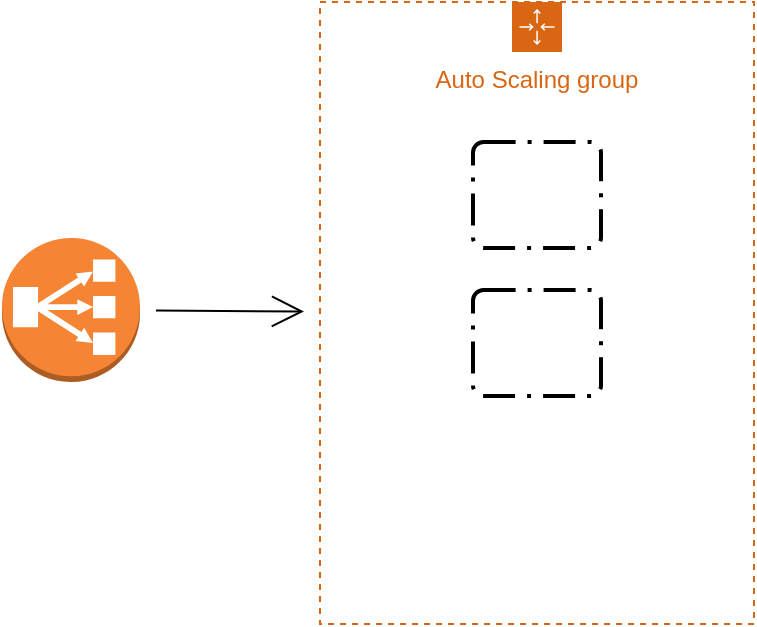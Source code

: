 <mxfile version="15.3.5" type="device"><diagram id="v8YDGqWk4QG72rGSGv4k" name="Page-1"><mxGraphModel dx="946" dy="589" grid="0" gridSize="10" guides="1" tooltips="1" connect="1" arrows="1" fold="1" page="0" pageScale="1" pageWidth="827" pageHeight="1169" math="0" shadow="0"><root><mxCell id="0"/><mxCell id="1" parent="0"/><mxCell id="zLeW1ti_WbJfe0GKjjw--6" style="edgeStyle=none;curved=1;rounded=0;orthogonalLoop=1;jettySize=auto;html=1;endArrow=open;startSize=14;endSize=14;sourcePerimeterSpacing=8;targetPerimeterSpacing=8;" edge="1" parent="1" source="zLeW1ti_WbJfe0GKjjw--1" target="zLeW1ti_WbJfe0GKjjw--2"><mxGeometry relative="1" as="geometry"/></mxCell><mxCell id="zLeW1ti_WbJfe0GKjjw--1" value="" style="outlineConnect=0;dashed=0;verticalLabelPosition=bottom;verticalAlign=top;align=center;html=1;shape=mxgraph.aws3.classic_load_balancer;fillColor=#F58534;gradientColor=none;hachureGap=4;pointerEvents=0;" vertex="1" parent="1"><mxGeometry x="129" y="154" width="69" height="72" as="geometry"/></mxCell><mxCell id="zLeW1ti_WbJfe0GKjjw--2" value="Auto Scaling group" style="points=[[0,0],[0.25,0],[0.5,0],[0.75,0],[1,0],[1,0.25],[1,0.5],[1,0.75],[1,1],[0.75,1],[0.5,1],[0.25,1],[0,1],[0,0.75],[0,0.5],[0,0.25]];outlineConnect=0;gradientColor=none;html=1;whiteSpace=wrap;fontSize=12;fontStyle=0;shape=mxgraph.aws4.groupCenter;grIcon=mxgraph.aws4.group_auto_scaling_group;grStroke=1;strokeColor=#D86613;fillColor=none;verticalAlign=top;align=center;fontColor=#D86613;dashed=1;spacingTop=25;hachureGap=4;pointerEvents=0;" vertex="1" parent="1"><mxGeometry x="288" y="36" width="217" height="311" as="geometry"/></mxCell><mxCell id="zLeW1ti_WbJfe0GKjjw--3" value="" style="rounded=1;arcSize=10;dashed=1;fillColor=none;gradientColor=none;dashPattern=8 3 1 3;strokeWidth=2;hachureGap=4;pointerEvents=0;" vertex="1" parent="1"><mxGeometry x="364.5" y="106" width="64" height="53" as="geometry"/></mxCell><mxCell id="zLeW1ti_WbJfe0GKjjw--4" value="" style="rounded=1;arcSize=10;dashed=1;fillColor=none;gradientColor=none;dashPattern=8 3 1 3;strokeWidth=2;hachureGap=4;pointerEvents=0;" vertex="1" parent="1"><mxGeometry x="364.5" y="180" width="64" height="53" as="geometry"/></mxCell><mxCell id="zLeW1ti_WbJfe0GKjjw--5" value="" style="shape=image;html=1;verticalAlign=top;verticalLabelPosition=bottom;labelBackgroundColor=#ffffff;imageAspect=0;aspect=fixed;image=https://cdn2.iconfinder.com/data/icons/amazon-aws-stencils/100/Compute__Networking_copy_Amazon_EC2_Instance-128.png;hachureGap=4;pointerEvents=0;" vertex="1" parent="1"><mxGeometry x="342.5" y="226" width="108" height="108" as="geometry"/></mxCell></root></mxGraphModel></diagram></mxfile>